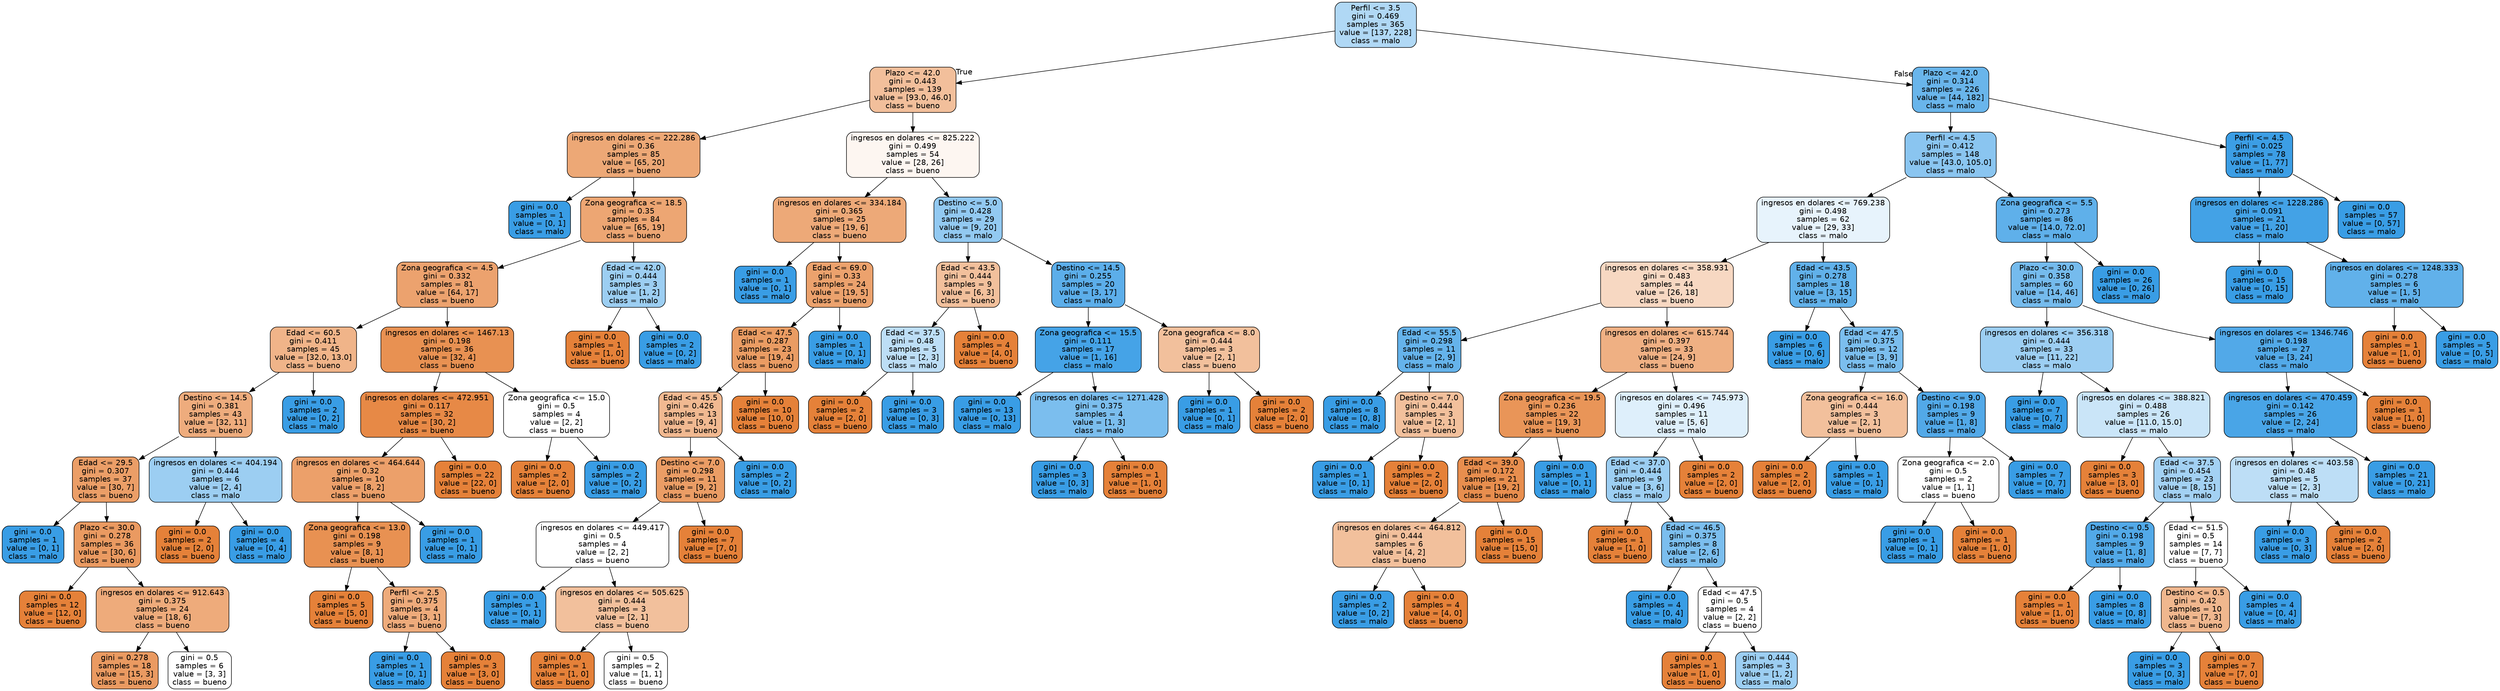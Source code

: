 digraph Tree {
node [shape=box, style="filled, rounded", color="black", fontname="helvetica"] ;
edge [fontname="helvetica"] ;
0 [label="Perfil <= 3.5\ngini = 0.469\nsamples = 365\nvalue = [137, 228]\nclass = malo", fillcolor="#b0d8f5"] ;
1 [label="Plazo <= 42.0\ngini = 0.443\nsamples = 139\nvalue = [93.0, 46.0]\nclass = bueno", fillcolor="#f2bf9b"] ;
0 -> 1 [labeldistance=2.5, labelangle=45, headlabel="True"] ;
2 [label="ingresos en dolares <= 222.286\ngini = 0.36\nsamples = 85\nvalue = [65, 20]\nclass = bueno", fillcolor="#eda876"] ;
1 -> 2 ;
3 [label="gini = 0.0\nsamples = 1\nvalue = [0, 1]\nclass = malo", fillcolor="#399de5"] ;
2 -> 3 ;
4 [label="Zona geografica <= 18.5\ngini = 0.35\nsamples = 84\nvalue = [65, 19]\nclass = bueno", fillcolor="#eda673"] ;
2 -> 4 ;
5 [label="Zona geografica <= 4.5\ngini = 0.332\nsamples = 81\nvalue = [64, 17]\nclass = bueno", fillcolor="#eca26e"] ;
4 -> 5 ;
6 [label="Edad <= 60.5\ngini = 0.411\nsamples = 45\nvalue = [32.0, 13.0]\nclass = bueno", fillcolor="#f0b489"] ;
5 -> 6 ;
7 [label="Destino <= 14.5\ngini = 0.381\nsamples = 43\nvalue = [32, 11]\nclass = bueno", fillcolor="#eeac7d"] ;
6 -> 7 ;
8 [label="Edad <= 29.5\ngini = 0.307\nsamples = 37\nvalue = [30, 7]\nclass = bueno", fillcolor="#eb9e67"] ;
7 -> 8 ;
9 [label="gini = 0.0\nsamples = 1\nvalue = [0, 1]\nclass = malo", fillcolor="#399de5"] ;
8 -> 9 ;
10 [label="Plazo <= 30.0\ngini = 0.278\nsamples = 36\nvalue = [30, 6]\nclass = bueno", fillcolor="#ea9a61"] ;
8 -> 10 ;
11 [label="gini = 0.0\nsamples = 12\nvalue = [12, 0]\nclass = bueno", fillcolor="#e58139"] ;
10 -> 11 ;
12 [label="ingresos en dolares <= 912.643\ngini = 0.375\nsamples = 24\nvalue = [18, 6]\nclass = bueno", fillcolor="#eeab7b"] ;
10 -> 12 ;
13 [label="gini = 0.278\nsamples = 18\nvalue = [15, 3]\nclass = bueno", fillcolor="#ea9a61"] ;
12 -> 13 ;
14 [label="gini = 0.5\nsamples = 6\nvalue = [3, 3]\nclass = bueno", fillcolor="#ffffff"] ;
12 -> 14 ;
15 [label="ingresos en dolares <= 404.194\ngini = 0.444\nsamples = 6\nvalue = [2, 4]\nclass = malo", fillcolor="#9ccef2"] ;
7 -> 15 ;
16 [label="gini = 0.0\nsamples = 2\nvalue = [2, 0]\nclass = bueno", fillcolor="#e58139"] ;
15 -> 16 ;
17 [label="gini = 0.0\nsamples = 4\nvalue = [0, 4]\nclass = malo", fillcolor="#399de5"] ;
15 -> 17 ;
18 [label="gini = 0.0\nsamples = 2\nvalue = [0, 2]\nclass = malo", fillcolor="#399de5"] ;
6 -> 18 ;
19 [label="ingresos en dolares <= 1467.13\ngini = 0.198\nsamples = 36\nvalue = [32, 4]\nclass = bueno", fillcolor="#e89152"] ;
5 -> 19 ;
20 [label="ingresos en dolares <= 472.951\ngini = 0.117\nsamples = 32\nvalue = [30, 2]\nclass = bueno", fillcolor="#e78946"] ;
19 -> 20 ;
21 [label="ingresos en dolares <= 464.644\ngini = 0.32\nsamples = 10\nvalue = [8, 2]\nclass = bueno", fillcolor="#eca06a"] ;
20 -> 21 ;
22 [label="Zona geografica <= 13.0\ngini = 0.198\nsamples = 9\nvalue = [8, 1]\nclass = bueno", fillcolor="#e89152"] ;
21 -> 22 ;
23 [label="gini = 0.0\nsamples = 5\nvalue = [5, 0]\nclass = bueno", fillcolor="#e58139"] ;
22 -> 23 ;
24 [label="Perfil <= 2.5\ngini = 0.375\nsamples = 4\nvalue = [3, 1]\nclass = bueno", fillcolor="#eeab7b"] ;
22 -> 24 ;
25 [label="gini = 0.0\nsamples = 1\nvalue = [0, 1]\nclass = malo", fillcolor="#399de5"] ;
24 -> 25 ;
26 [label="gini = 0.0\nsamples = 3\nvalue = [3, 0]\nclass = bueno", fillcolor="#e58139"] ;
24 -> 26 ;
27 [label="gini = 0.0\nsamples = 1\nvalue = [0, 1]\nclass = malo", fillcolor="#399de5"] ;
21 -> 27 ;
28 [label="gini = 0.0\nsamples = 22\nvalue = [22, 0]\nclass = bueno", fillcolor="#e58139"] ;
20 -> 28 ;
29 [label="Zona geografica <= 15.0\ngini = 0.5\nsamples = 4\nvalue = [2, 2]\nclass = bueno", fillcolor="#ffffff"] ;
19 -> 29 ;
30 [label="gini = 0.0\nsamples = 2\nvalue = [2, 0]\nclass = bueno", fillcolor="#e58139"] ;
29 -> 30 ;
31 [label="gini = 0.0\nsamples = 2\nvalue = [0, 2]\nclass = malo", fillcolor="#399de5"] ;
29 -> 31 ;
32 [label="Edad <= 42.0\ngini = 0.444\nsamples = 3\nvalue = [1, 2]\nclass = malo", fillcolor="#9ccef2"] ;
4 -> 32 ;
33 [label="gini = 0.0\nsamples = 1\nvalue = [1, 0]\nclass = bueno", fillcolor="#e58139"] ;
32 -> 33 ;
34 [label="gini = 0.0\nsamples = 2\nvalue = [0, 2]\nclass = malo", fillcolor="#399de5"] ;
32 -> 34 ;
35 [label="ingresos en dolares <= 825.222\ngini = 0.499\nsamples = 54\nvalue = [28, 26]\nclass = bueno", fillcolor="#fdf6f1"] ;
1 -> 35 ;
36 [label="ingresos en dolares <= 334.184\ngini = 0.365\nsamples = 25\nvalue = [19, 6]\nclass = bueno", fillcolor="#eda978"] ;
35 -> 36 ;
37 [label="gini = 0.0\nsamples = 1\nvalue = [0, 1]\nclass = malo", fillcolor="#399de5"] ;
36 -> 37 ;
38 [label="Edad <= 69.0\ngini = 0.33\nsamples = 24\nvalue = [19, 5]\nclass = bueno", fillcolor="#eca26d"] ;
36 -> 38 ;
39 [label="Edad <= 47.5\ngini = 0.287\nsamples = 23\nvalue = [19, 4]\nclass = bueno", fillcolor="#ea9c63"] ;
38 -> 39 ;
40 [label="Edad <= 45.5\ngini = 0.426\nsamples = 13\nvalue = [9, 4]\nclass = bueno", fillcolor="#f1b991"] ;
39 -> 40 ;
41 [label="Destino <= 7.0\ngini = 0.298\nsamples = 11\nvalue = [9, 2]\nclass = bueno", fillcolor="#eb9d65"] ;
40 -> 41 ;
42 [label="ingresos en dolares <= 449.417\ngini = 0.5\nsamples = 4\nvalue = [2, 2]\nclass = bueno", fillcolor="#ffffff"] ;
41 -> 42 ;
43 [label="gini = 0.0\nsamples = 1\nvalue = [0, 1]\nclass = malo", fillcolor="#399de5"] ;
42 -> 43 ;
44 [label="ingresos en dolares <= 505.625\ngini = 0.444\nsamples = 3\nvalue = [2, 1]\nclass = bueno", fillcolor="#f2c09c"] ;
42 -> 44 ;
45 [label="gini = 0.0\nsamples = 1\nvalue = [1, 0]\nclass = bueno", fillcolor="#e58139"] ;
44 -> 45 ;
46 [label="gini = 0.5\nsamples = 2\nvalue = [1, 1]\nclass = bueno", fillcolor="#ffffff"] ;
44 -> 46 ;
47 [label="gini = 0.0\nsamples = 7\nvalue = [7, 0]\nclass = bueno", fillcolor="#e58139"] ;
41 -> 47 ;
48 [label="gini = 0.0\nsamples = 2\nvalue = [0, 2]\nclass = malo", fillcolor="#399de5"] ;
40 -> 48 ;
49 [label="gini = 0.0\nsamples = 10\nvalue = [10, 0]\nclass = bueno", fillcolor="#e58139"] ;
39 -> 49 ;
50 [label="gini = 0.0\nsamples = 1\nvalue = [0, 1]\nclass = malo", fillcolor="#399de5"] ;
38 -> 50 ;
51 [label="Destino <= 5.0\ngini = 0.428\nsamples = 29\nvalue = [9, 20]\nclass = malo", fillcolor="#92c9f1"] ;
35 -> 51 ;
52 [label="Edad <= 43.5\ngini = 0.444\nsamples = 9\nvalue = [6, 3]\nclass = bueno", fillcolor="#f2c09c"] ;
51 -> 52 ;
53 [label="Edad <= 37.5\ngini = 0.48\nsamples = 5\nvalue = [2, 3]\nclass = malo", fillcolor="#bddef6"] ;
52 -> 53 ;
54 [label="gini = 0.0\nsamples = 2\nvalue = [2, 0]\nclass = bueno", fillcolor="#e58139"] ;
53 -> 54 ;
55 [label="gini = 0.0\nsamples = 3\nvalue = [0, 3]\nclass = malo", fillcolor="#399de5"] ;
53 -> 55 ;
56 [label="gini = 0.0\nsamples = 4\nvalue = [4, 0]\nclass = bueno", fillcolor="#e58139"] ;
52 -> 56 ;
57 [label="Destino <= 14.5\ngini = 0.255\nsamples = 20\nvalue = [3, 17]\nclass = malo", fillcolor="#5caeea"] ;
51 -> 57 ;
58 [label="Zona geografica <= 15.5\ngini = 0.111\nsamples = 17\nvalue = [1, 16]\nclass = malo", fillcolor="#45a3e7"] ;
57 -> 58 ;
59 [label="gini = 0.0\nsamples = 13\nvalue = [0, 13]\nclass = malo", fillcolor="#399de5"] ;
58 -> 59 ;
60 [label="ingresos en dolares <= 1271.428\ngini = 0.375\nsamples = 4\nvalue = [1, 3]\nclass = malo", fillcolor="#7bbeee"] ;
58 -> 60 ;
61 [label="gini = 0.0\nsamples = 3\nvalue = [0, 3]\nclass = malo", fillcolor="#399de5"] ;
60 -> 61 ;
62 [label="gini = 0.0\nsamples = 1\nvalue = [1, 0]\nclass = bueno", fillcolor="#e58139"] ;
60 -> 62 ;
63 [label="Zona geografica <= 8.0\ngini = 0.444\nsamples = 3\nvalue = [2, 1]\nclass = bueno", fillcolor="#f2c09c"] ;
57 -> 63 ;
64 [label="gini = 0.0\nsamples = 1\nvalue = [0, 1]\nclass = malo", fillcolor="#399de5"] ;
63 -> 64 ;
65 [label="gini = 0.0\nsamples = 2\nvalue = [2, 0]\nclass = bueno", fillcolor="#e58139"] ;
63 -> 65 ;
66 [label="Plazo <= 42.0\ngini = 0.314\nsamples = 226\nvalue = [44, 182]\nclass = malo", fillcolor="#69b5eb"] ;
0 -> 66 [labeldistance=2.5, labelangle=-45, headlabel="False"] ;
67 [label="Perfil <= 4.5\ngini = 0.412\nsamples = 148\nvalue = [43.0, 105.0]\nclass = malo", fillcolor="#8ac5f0"] ;
66 -> 67 ;
68 [label="ingresos en dolares <= 769.238\ngini = 0.498\nsamples = 62\nvalue = [29, 33]\nclass = malo", fillcolor="#e7f3fc"] ;
67 -> 68 ;
69 [label="ingresos en dolares <= 358.931\ngini = 0.483\nsamples = 44\nvalue = [26, 18]\nclass = bueno", fillcolor="#f7d8c2"] ;
68 -> 69 ;
70 [label="Edad <= 55.5\ngini = 0.298\nsamples = 11\nvalue = [2, 9]\nclass = malo", fillcolor="#65b3eb"] ;
69 -> 70 ;
71 [label="gini = 0.0\nsamples = 8\nvalue = [0, 8]\nclass = malo", fillcolor="#399de5"] ;
70 -> 71 ;
72 [label="Destino <= 7.0\ngini = 0.444\nsamples = 3\nvalue = [2, 1]\nclass = bueno", fillcolor="#f2c09c"] ;
70 -> 72 ;
73 [label="gini = 0.0\nsamples = 1\nvalue = [0, 1]\nclass = malo", fillcolor="#399de5"] ;
72 -> 73 ;
74 [label="gini = 0.0\nsamples = 2\nvalue = [2, 0]\nclass = bueno", fillcolor="#e58139"] ;
72 -> 74 ;
75 [label="ingresos en dolares <= 615.744\ngini = 0.397\nsamples = 33\nvalue = [24, 9]\nclass = bueno", fillcolor="#efb083"] ;
69 -> 75 ;
76 [label="Zona geografica <= 19.5\ngini = 0.236\nsamples = 22\nvalue = [19, 3]\nclass = bueno", fillcolor="#e99558"] ;
75 -> 76 ;
77 [label="Edad <= 39.0\ngini = 0.172\nsamples = 21\nvalue = [19, 2]\nclass = bueno", fillcolor="#e88e4e"] ;
76 -> 77 ;
78 [label="ingresos en dolares <= 464.812\ngini = 0.444\nsamples = 6\nvalue = [4, 2]\nclass = bueno", fillcolor="#f2c09c"] ;
77 -> 78 ;
79 [label="gini = 0.0\nsamples = 2\nvalue = [0, 2]\nclass = malo", fillcolor="#399de5"] ;
78 -> 79 ;
80 [label="gini = 0.0\nsamples = 4\nvalue = [4, 0]\nclass = bueno", fillcolor="#e58139"] ;
78 -> 80 ;
81 [label="gini = 0.0\nsamples = 15\nvalue = [15, 0]\nclass = bueno", fillcolor="#e58139"] ;
77 -> 81 ;
82 [label="gini = 0.0\nsamples = 1\nvalue = [0, 1]\nclass = malo", fillcolor="#399de5"] ;
76 -> 82 ;
83 [label="ingresos en dolares <= 745.973\ngini = 0.496\nsamples = 11\nvalue = [5, 6]\nclass = malo", fillcolor="#deeffb"] ;
75 -> 83 ;
84 [label="Edad <= 37.0\ngini = 0.444\nsamples = 9\nvalue = [3, 6]\nclass = malo", fillcolor="#9ccef2"] ;
83 -> 84 ;
85 [label="gini = 0.0\nsamples = 1\nvalue = [1, 0]\nclass = bueno", fillcolor="#e58139"] ;
84 -> 85 ;
86 [label="Edad <= 46.5\ngini = 0.375\nsamples = 8\nvalue = [2, 6]\nclass = malo", fillcolor="#7bbeee"] ;
84 -> 86 ;
87 [label="gini = 0.0\nsamples = 4\nvalue = [0, 4]\nclass = malo", fillcolor="#399de5"] ;
86 -> 87 ;
88 [label="Edad <= 47.5\ngini = 0.5\nsamples = 4\nvalue = [2, 2]\nclass = bueno", fillcolor="#ffffff"] ;
86 -> 88 ;
89 [label="gini = 0.0\nsamples = 1\nvalue = [1, 0]\nclass = bueno", fillcolor="#e58139"] ;
88 -> 89 ;
90 [label="gini = 0.444\nsamples = 3\nvalue = [1, 2]\nclass = malo", fillcolor="#9ccef2"] ;
88 -> 90 ;
91 [label="gini = 0.0\nsamples = 2\nvalue = [2, 0]\nclass = bueno", fillcolor="#e58139"] ;
83 -> 91 ;
92 [label="Edad <= 43.5\ngini = 0.278\nsamples = 18\nvalue = [3, 15]\nclass = malo", fillcolor="#61b1ea"] ;
68 -> 92 ;
93 [label="gini = 0.0\nsamples = 6\nvalue = [0, 6]\nclass = malo", fillcolor="#399de5"] ;
92 -> 93 ;
94 [label="Edad <= 47.5\ngini = 0.375\nsamples = 12\nvalue = [3, 9]\nclass = malo", fillcolor="#7bbeee"] ;
92 -> 94 ;
95 [label="Zona geografica <= 16.0\ngini = 0.444\nsamples = 3\nvalue = [2, 1]\nclass = bueno", fillcolor="#f2c09c"] ;
94 -> 95 ;
96 [label="gini = 0.0\nsamples = 2\nvalue = [2, 0]\nclass = bueno", fillcolor="#e58139"] ;
95 -> 96 ;
97 [label="gini = 0.0\nsamples = 1\nvalue = [0, 1]\nclass = malo", fillcolor="#399de5"] ;
95 -> 97 ;
98 [label="Destino <= 9.0\ngini = 0.198\nsamples = 9\nvalue = [1, 8]\nclass = malo", fillcolor="#52a9e8"] ;
94 -> 98 ;
99 [label="Zona geografica <= 2.0\ngini = 0.5\nsamples = 2\nvalue = [1, 1]\nclass = bueno", fillcolor="#ffffff"] ;
98 -> 99 ;
100 [label="gini = 0.0\nsamples = 1\nvalue = [0, 1]\nclass = malo", fillcolor="#399de5"] ;
99 -> 100 ;
101 [label="gini = 0.0\nsamples = 1\nvalue = [1, 0]\nclass = bueno", fillcolor="#e58139"] ;
99 -> 101 ;
102 [label="gini = 0.0\nsamples = 7\nvalue = [0, 7]\nclass = malo", fillcolor="#399de5"] ;
98 -> 102 ;
103 [label="Zona geografica <= 5.5\ngini = 0.273\nsamples = 86\nvalue = [14.0, 72.0]\nclass = malo", fillcolor="#5fb0ea"] ;
67 -> 103 ;
104 [label="Plazo <= 30.0\ngini = 0.358\nsamples = 60\nvalue = [14, 46]\nclass = malo", fillcolor="#75bbed"] ;
103 -> 104 ;
105 [label="ingresos en dolares <= 356.318\ngini = 0.444\nsamples = 33\nvalue = [11, 22]\nclass = malo", fillcolor="#9ccef2"] ;
104 -> 105 ;
106 [label="gini = 0.0\nsamples = 7\nvalue = [0, 7]\nclass = malo", fillcolor="#399de5"] ;
105 -> 106 ;
107 [label="ingresos en dolares <= 388.821\ngini = 0.488\nsamples = 26\nvalue = [11.0, 15.0]\nclass = malo", fillcolor="#cae5f8"] ;
105 -> 107 ;
108 [label="gini = 0.0\nsamples = 3\nvalue = [3, 0]\nclass = bueno", fillcolor="#e58139"] ;
107 -> 108 ;
109 [label="Edad <= 37.5\ngini = 0.454\nsamples = 23\nvalue = [8, 15]\nclass = malo", fillcolor="#a3d1f3"] ;
107 -> 109 ;
110 [label="Destino <= 0.5\ngini = 0.198\nsamples = 9\nvalue = [1, 8]\nclass = malo", fillcolor="#52a9e8"] ;
109 -> 110 ;
111 [label="gini = 0.0\nsamples = 1\nvalue = [1, 0]\nclass = bueno", fillcolor="#e58139"] ;
110 -> 111 ;
112 [label="gini = 0.0\nsamples = 8\nvalue = [0, 8]\nclass = malo", fillcolor="#399de5"] ;
110 -> 112 ;
113 [label="Edad <= 51.5\ngini = 0.5\nsamples = 14\nvalue = [7, 7]\nclass = bueno", fillcolor="#ffffff"] ;
109 -> 113 ;
114 [label="Destino <= 0.5\ngini = 0.42\nsamples = 10\nvalue = [7, 3]\nclass = bueno", fillcolor="#f0b78e"] ;
113 -> 114 ;
115 [label="gini = 0.0\nsamples = 3\nvalue = [0, 3]\nclass = malo", fillcolor="#399de5"] ;
114 -> 115 ;
116 [label="gini = 0.0\nsamples = 7\nvalue = [7, 0]\nclass = bueno", fillcolor="#e58139"] ;
114 -> 116 ;
117 [label="gini = 0.0\nsamples = 4\nvalue = [0, 4]\nclass = malo", fillcolor="#399de5"] ;
113 -> 117 ;
118 [label="ingresos en dolares <= 1346.746\ngini = 0.198\nsamples = 27\nvalue = [3, 24]\nclass = malo", fillcolor="#52a9e8"] ;
104 -> 118 ;
119 [label="ingresos en dolares <= 470.459\ngini = 0.142\nsamples = 26\nvalue = [2, 24]\nclass = malo", fillcolor="#49a5e7"] ;
118 -> 119 ;
120 [label="ingresos en dolares <= 403.58\ngini = 0.48\nsamples = 5\nvalue = [2, 3]\nclass = malo", fillcolor="#bddef6"] ;
119 -> 120 ;
121 [label="gini = 0.0\nsamples = 3\nvalue = [0, 3]\nclass = malo", fillcolor="#399de5"] ;
120 -> 121 ;
122 [label="gini = 0.0\nsamples = 2\nvalue = [2, 0]\nclass = bueno", fillcolor="#e58139"] ;
120 -> 122 ;
123 [label="gini = 0.0\nsamples = 21\nvalue = [0, 21]\nclass = malo", fillcolor="#399de5"] ;
119 -> 123 ;
124 [label="gini = 0.0\nsamples = 1\nvalue = [1, 0]\nclass = bueno", fillcolor="#e58139"] ;
118 -> 124 ;
125 [label="gini = 0.0\nsamples = 26\nvalue = [0, 26]\nclass = malo", fillcolor="#399de5"] ;
103 -> 125 ;
126 [label="Perfil <= 4.5\ngini = 0.025\nsamples = 78\nvalue = [1, 77]\nclass = malo", fillcolor="#3c9ee5"] ;
66 -> 126 ;
127 [label="ingresos en dolares <= 1228.286\ngini = 0.091\nsamples = 21\nvalue = [1, 20]\nclass = malo", fillcolor="#43a2e6"] ;
126 -> 127 ;
128 [label="gini = 0.0\nsamples = 15\nvalue = [0, 15]\nclass = malo", fillcolor="#399de5"] ;
127 -> 128 ;
129 [label="ingresos en dolares <= 1248.333\ngini = 0.278\nsamples = 6\nvalue = [1, 5]\nclass = malo", fillcolor="#61b1ea"] ;
127 -> 129 ;
130 [label="gini = 0.0\nsamples = 1\nvalue = [1, 0]\nclass = bueno", fillcolor="#e58139"] ;
129 -> 130 ;
131 [label="gini = 0.0\nsamples = 5\nvalue = [0, 5]\nclass = malo", fillcolor="#399de5"] ;
129 -> 131 ;
132 [label="gini = 0.0\nsamples = 57\nvalue = [0, 57]\nclass = malo", fillcolor="#399de5"] ;
126 -> 132 ;
}